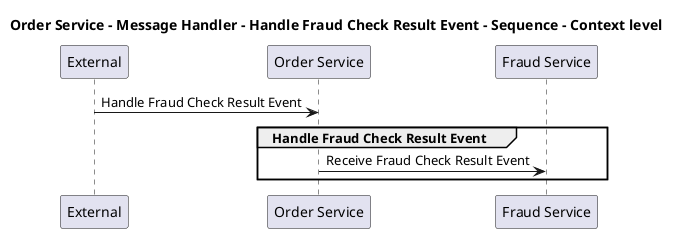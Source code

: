 @startuml

title Order Service - Message Handler - Handle Fraud Check Result Event - Sequence - Context level

participant "External" as C4InterFlow.SoftwareSystems.ExternalSystem
participant "Order Service" as ECommercePlatform.SoftwareSystems.OrderService
participant "Fraud Service" as ECommercePlatform.SoftwareSystems.FraudService

C4InterFlow.SoftwareSystems.ExternalSystem -> ECommercePlatform.SoftwareSystems.OrderService : Handle Fraud Check Result Event
group Handle Fraud Check Result Event
ECommercePlatform.SoftwareSystems.OrderService -> ECommercePlatform.SoftwareSystems.FraudService : Receive Fraud Check Result Event
end


@enduml
